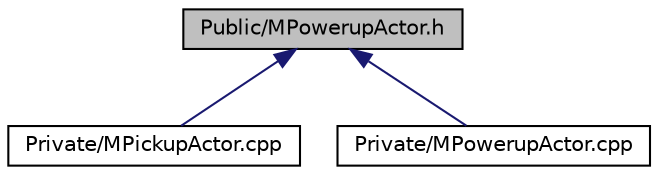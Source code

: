 digraph "Public/MPowerupActor.h"
{
 // LATEX_PDF_SIZE
  edge [fontname="Helvetica",fontsize="10",labelfontname="Helvetica",labelfontsize="10"];
  node [fontname="Helvetica",fontsize="10",shape=record];
  Node1 [label="Public/MPowerupActor.h",height=0.2,width=0.4,color="black", fillcolor="grey75", style="filled", fontcolor="black",tooltip=" "];
  Node1 -> Node2 [dir="back",color="midnightblue",fontsize="10",style="solid",fontname="Helvetica"];
  Node2 [label="Private/MPickupActor.cpp",height=0.2,width=0.4,color="black", fillcolor="white", style="filled",URL="$_m_pickup_actor_8cpp.html",tooltip=" "];
  Node1 -> Node3 [dir="back",color="midnightblue",fontsize="10",style="solid",fontname="Helvetica"];
  Node3 [label="Private/MPowerupActor.cpp",height=0.2,width=0.4,color="black", fillcolor="white", style="filled",URL="$_m_powerup_actor_8cpp.html",tooltip=" "];
}
